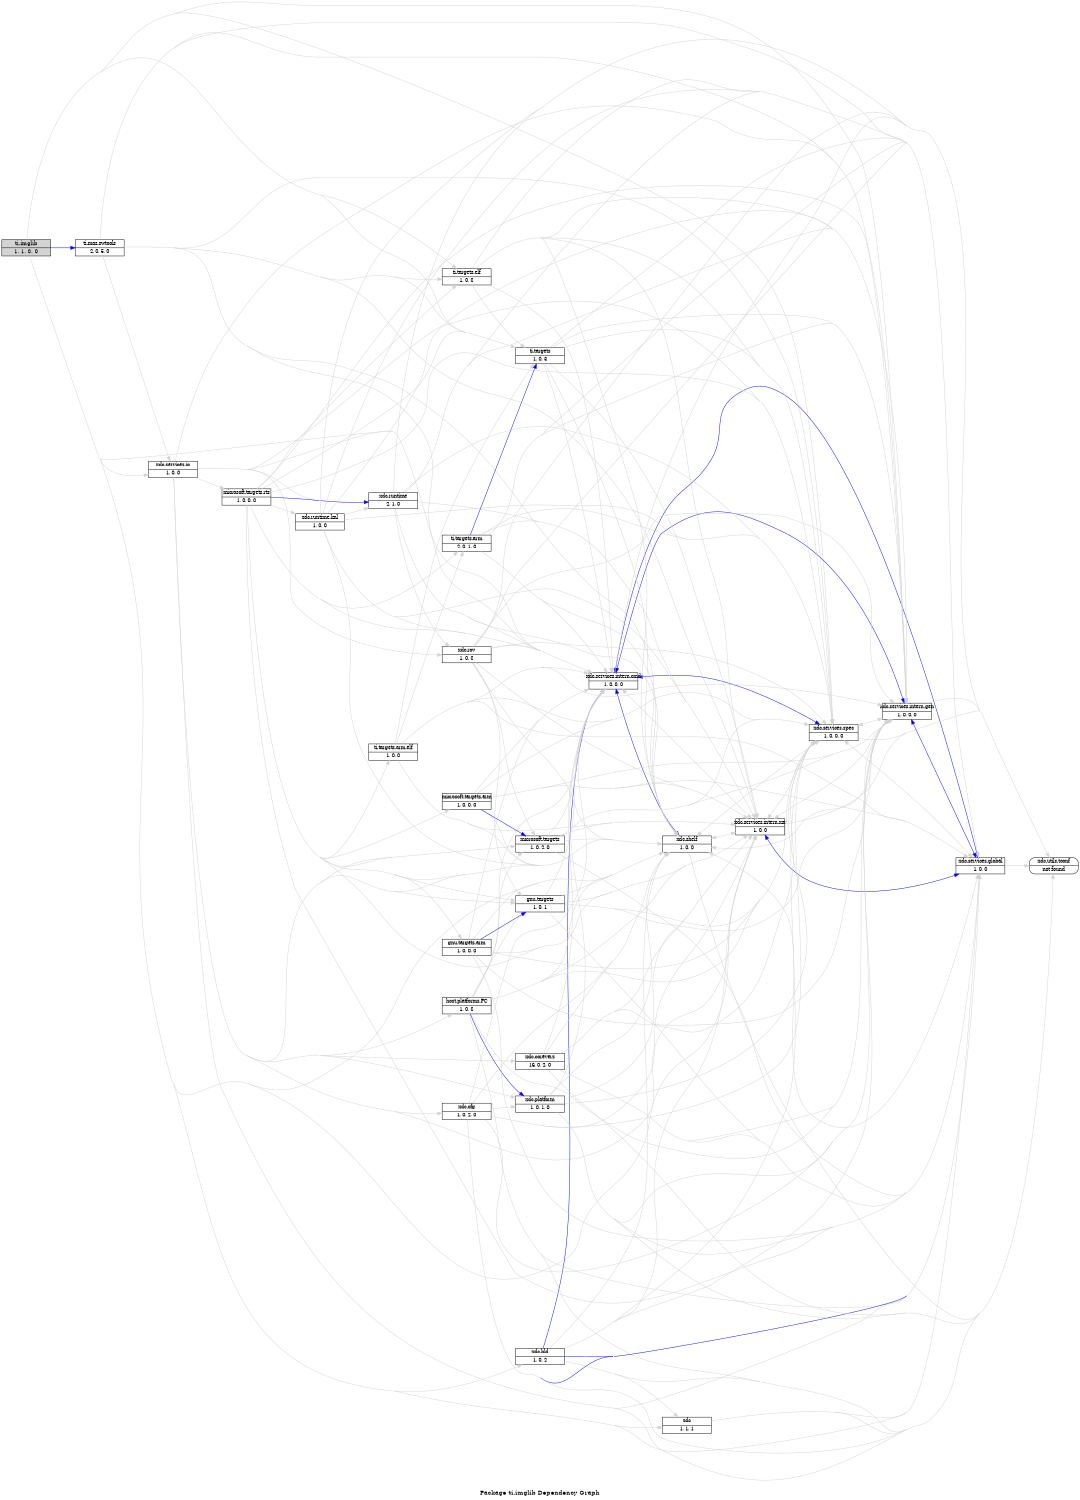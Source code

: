 digraph dependencies {
    label="\nPackage ti.imglib Dependency Graph";
    size="7.5,10";
    rankdir=LR;
    ranksep=".75";
    concentrate="true";
    node [fixedsize=true, width=1.5, style=filled, color=black];
    node [font=Helvetica, fontsize=12, fillcolor=lightgrey];
    ti_imglib [shape=record,label="ti.imglib|1, 1, 0, 0", URL="package.rel.xml"];
    node [fontsize=10, fillcolor=white];

    edge [style=solid, color=blue]
    ti_mas_swtools [shape=record,label="ti.mas.swtools|2, 0, 5, 0", URL="../C:\builds\IMGLIB\TI_PRODUCT_3_1_1_0\imglib\ti\mas\swtools\package/package.rel.svg"];
    ti_imglib -> ti_mas_swtools;

    edge [style=solid, color=lightgrey]
    xdc_services_intern_cmd [shape=record,label="xdc.services.intern.cmd|1, 0, 0, 0", URL="../C:\tools\gen\xdc\xdctools_3_20_05_76\packages\xdc\services\intern\cmd\package/package.rel.svg"];
    ti_imglib -> xdc_services_intern_cmd;
    xdc_shelf [shape=record,label="xdc.shelf|1, 0, 0", URL="../C:\tools\gen\xdc\xdctools_3_20_05_76\packages\xdc\shelf\package/package.rel.svg"];
    ti_imglib -> xdc_shelf;
    xdc_services_intern_xsr [shape=record,label="xdc.services.intern.xsr|1, 0, 0", URL="../C:\tools\gen\xdc\xdctools_3_20_05_76\packages\xdc\services\intern\xsr\package/package.rel.svg"];
    ti_imglib -> xdc_services_intern_xsr;
    ti_targets_elf [shape=record,label="ti.targets.elf|1, 0, 0", URL="../C:\tools\gen\xdc\xdctools_3_20_05_76\packages\ti\targets\elf\package/package.rel.svg"];
    ti_imglib -> ti_targets_elf;
    xdc_services_global [shape=record,label="xdc.services.global|1, 0, 0", URL="../C:\tools\gen\xdc\xdctools_3_20_05_76\packages\xdc\services\global\package/package.rel.svg"];
    ti_imglib -> xdc_services_global;
    xdc_services_intern_gen [shape=record,label="xdc.services.intern.gen|1, 0, 0, 0", URL="../C:\tools\gen\xdc\xdctools_3_20_05_76\packages\xdc\services\intern\gen\package/package.rel.svg"];
    ti_imglib -> xdc_services_intern_gen;
    xdc_services_io [shape=record,label="xdc.services.io|1, 0, 0", URL="../C:\tools\gen\xdc\xdctools_3_20_05_76\packages\xdc\services\io\package/package.rel.svg"];
    ti_imglib -> xdc_services_io;
    xdc_services_spec [shape=record,label="xdc.services.spec|1, 0, 0, 0", URL="../C:\tools\gen\xdc\xdctools_3_20_05_76\packages\xdc\services\spec\package/package.rel.svg"];
    ti_imglib -> xdc_services_spec;
    ti_targets [shape=record,label="ti.targets|1, 0, 3", URL="../C:\tools\gen\xdc\xdctools_3_20_05_76\packages\ti\targets\package/package.rel.svg"];
    ti_imglib -> ti_targets;
    xdc_bld [shape=record,label="xdc.bld|1, 0, 2", URL="../C:\tools\gen\xdc\xdctools_3_20_05_76\packages\xdc\bld\package/package.rel.svg"];
    ti_imglib -> xdc_bld;
    ti_imglib -> ti_mas_swtools;
    xdc [shape=record,label="xdc|1, 1, 1", URL="../C:\tools\gen\xdc\xdctools_3_20_05_76\packages\xdc\package/package.rel.svg"];
    ti_imglib -> xdc;

    edge [style=solid, color=blue]

    edge [style=solid, color=lightgrey]
    xdc -> xdc_services_global;
    xdc_utils_tconf [shape=record,label="xdc.utils.tconf|not found"style=rounded, ];
    xdc -> xdc_utils_tconf;

    edge [style=solid, color=blue]

    edge [style=solid, color=lightgrey]

    edge [style=solid, color=blue]
    xdc_bld -> xdc_services_global;
    xdc_bld -> xdc_services_intern_cmd;

    edge [style=solid, color=lightgrey]
    xdc_bld -> xdc_services_spec;
    xdc_bld -> xdc_utils_tconf;
    xdc_bld -> xdc_shelf;
    xdc_bld -> xdc_services_global;
    xdc_bld -> xdc_services_intern_cmd;
    xdc_bld -> xdc_services_intern_xsr;
    xdc_bld -> xdc;
    xdc_bld -> xdc_services_intern_gen;

    edge [style=solid, color=blue]

    edge [style=solid, color=lightgrey]
    ti_targets -> xdc_services_intern_cmd;
    ti_targets -> xdc_services_intern_xsr;
    ti_targets -> xdc_services_global;
    ti_targets -> xdc_services_intern_gen;
    ti_targets -> xdc_shelf;
    ti_targets -> xdc_services_spec;

    edge [style=solid, color=blue]
    xdc_services_spec -> xdc_shelf;

    edge [style=solid, color=lightgrey]
    xdc_services_spec -> xdc_utils_tconf;
    xdc_services_spec -> xdc_shelf;
    xdc_services_spec -> xdc_services_global;
    xdc_services_spec -> xdc_services_intern_cmd;
    xdc_services_spec -> xdc_services_intern_xsr;
    xdc_services_spec -> xdc_services_intern_gen;

    edge [style=solid, color=blue]

    edge [style=solid, color=lightgrey]
    xdc_services_io -> xdc_services_intern_cmd;
    host_platforms_PC [shape=record,label="host.platforms.PC|1, 0, 0", URL="../C:\tools\gen\xdc\xdctools_3_20_05_76\packages\host\platforms\PC\package/package.rel.svg"];
    xdc_services_io -> host_platforms_PC;
    xdc_services_io -> xdc_services_global;
    xdc_runtime [shape=record,label="xdc.runtime|2, 1, 0", URL="../C:\tools\gen\xdc\xdctools_3_20_05_76\packages\xdc\runtime\package/package.rel.svg"];
    xdc_services_io -> xdc_runtime;
    xdc_cfg [shape=record,label="xdc.cfg|1, 0, 2, 0", URL="../C:\tools\gen\xdc\xdctools_3_20_05_76\packages\xdc\cfg\package/package.rel.svg"];
    xdc_services_io -> xdc_cfg;
    xdc_services_io -> xdc_shelf;
    xdc_services_io -> xdc_utils_tconf;
    xdc_platform [shape=record,label="xdc.platform|1, 0, 1, 0", URL="../C:\tools\gen\xdc\xdctools_3_20_05_76\packages\xdc\platform\package/package.rel.svg"];
    xdc_services_io -> xdc_platform;
    xdc_services_io -> xdc_services_intern_gen;
    gnu_targets [shape=record,label="gnu.targets|1, 0, 1", URL="../C:\tools\gen\xdc\xdctools_3_20_05_76\packages\gnu\targets\package/package.rel.svg"];
    xdc_services_io -> gnu_targets;
    xdc_services_io -> xdc_services_spec;
    xdc_corevers [shape=record,label="xdc.corevers|16, 0, 2, 0", URL="../C:\tools\gen\xdc\xdctools_3_20_05_76\packages\xdc\corevers\package/package.rel.svg"];
    xdc_services_io -> xdc_corevers;
    xdc_services_io -> xdc_services_intern_xsr;
    xdc_rov [shape=record,label="xdc.rov|1, 0, 0", URL="../C:\tools\gen\xdc\xdctools_3_20_05_76\packages\xdc\rov\package/package.rel.svg"];
    xdc_services_io -> xdc_rov;
    microsoft_targets_rts [shape=record,label="microsoft.targets.rts|1, 0, 0, 0", URL="../C:\tools\gen\xdc\xdctools_3_20_05_76\packages\microsoft\targets\rts\package/package.rel.svg"];
    xdc_services_io -> microsoft_targets_rts;
    microsoft_targets [shape=record,label="microsoft.targets|1, 0, 2, 0", URL="../C:\tools\gen\xdc\xdctools_3_20_05_76\packages\microsoft\targets\package/package.rel.svg"];
    xdc_services_io -> microsoft_targets;

    edge [style=solid, color=blue]

    edge [style=solid, color=lightgrey]
    microsoft_targets -> xdc_services_intern_cmd;
    microsoft_targets -> xdc_services_intern_xsr;
    microsoft_targets -> xdc_services_global;
    microsoft_targets -> xdc_services_intern_gen;
    microsoft_targets -> xdc_shelf;
    microsoft_targets -> xdc_services_spec;

    edge [style=solid, color=blue]
    microsoft_targets_rts -> xdc_runtime;

    edge [style=solid, color=lightgrey]
    microsoft_targets_rts -> ti_targets_elf;
    microsoft_targets_rts -> xdc_services_intern_cmd;
    ti_targets_arm_elf [shape=record,label="ti.targets.arm.elf|1, 0, 0", URL="../C:\tools\gen\xdc\xdctools_3_20_05_76\packages\ti\targets\arm\elf\package/package.rel.svg"];
    microsoft_targets_rts -> ti_targets_arm_elf;
    xdc_runtime_knl [shape=record,label="xdc.runtime.knl|1, 0, 0", URL="../C:\tools\gen\xdc\xdctools_3_20_05_76\packages\xdc\runtime\knl\package/package.rel.svg"];
    microsoft_targets_rts -> xdc_runtime_knl;
    microsoft_targets_rts -> gnu_targets;
    microsoft_targets_rts -> xdc_services_global;
    microsoft_targets_rts -> xdc_services_intern_gen;
    gnu_targets_arm [shape=record,label="gnu.targets.arm|1, 0, 0, 0", URL="../C:\tools\gen\xdc\xdctools_3_20_05_76\packages\gnu\targets\arm\package/package.rel.svg"];
    microsoft_targets_rts -> gnu_targets_arm;
    microsoft_targets_arm [shape=record,label="microsoft.targets.arm|1, 0, 0, 0", URL="../C:\tools\gen\xdc\xdctools_3_20_05_76\packages\microsoft\targets\arm\package/package.rel.svg"];
    microsoft_targets_rts -> microsoft_targets_arm;
    microsoft_targets_rts -> xdc_runtime;
    microsoft_targets_rts -> xdc_services_intern_xsr;
    microsoft_targets_rts -> xdc_shelf;
    microsoft_targets_rts -> microsoft_targets;
    microsoft_targets_rts -> ti_targets;
    ti_targets_arm [shape=record,label="ti.targets.arm|2, 0, 1, 0", URL="../C:\tools\gen\xdc\xdctools_3_20_05_76\packages\ti\targets\arm\package/package.rel.svg"];
    microsoft_targets_rts -> ti_targets_arm;
    microsoft_targets_rts -> xdc_services_spec;

    edge [style=solid, color=blue]
    ti_targets_arm -> ti_targets;

    edge [style=solid, color=lightgrey]
    ti_targets_arm -> xdc_services_intern_cmd;
    ti_targets_arm -> xdc_services_intern_xsr;
    ti_targets_arm -> xdc_services_global;
    ti_targets_arm -> xdc_services_intern_gen;
    ti_targets_arm -> ti_targets;
    ti_targets_arm -> xdc_shelf;
    ti_targets_arm -> xdc_services_spec;

    edge [style=solid, color=blue]
    microsoft_targets_arm -> microsoft_targets;

    edge [style=solid, color=lightgrey]
    microsoft_targets_arm -> xdc_services_intern_cmd;
    microsoft_targets_arm -> xdc_services_intern_xsr;
    microsoft_targets_arm -> xdc_services_global;
    microsoft_targets_arm -> microsoft_targets;
    microsoft_targets_arm -> xdc_services_intern_gen;
    microsoft_targets_arm -> xdc_shelf;
    microsoft_targets_arm -> xdc_services_spec;

    edge [style=solid, color=blue]
    gnu_targets_arm -> gnu_targets;

    edge [style=solid, color=lightgrey]
    gnu_targets_arm -> xdc_services_intern_cmd;
    gnu_targets_arm -> xdc_services_intern_xsr;
    gnu_targets_arm -> xdc_services_global;
    gnu_targets_arm -> xdc_services_intern_gen;
    gnu_targets_arm -> gnu_targets;
    gnu_targets_arm -> xdc_shelf;
    gnu_targets_arm -> xdc_services_spec;

    edge [style=solid, color=blue]

    edge [style=solid, color=lightgrey]
    xdc_runtime_knl -> xdc_services_spec;
    xdc_runtime_knl -> xdc_runtime;
    xdc_runtime_knl -> xdc_utils_tconf;
    xdc_runtime_knl -> xdc_shelf;
    xdc_runtime_knl -> xdc_services_global;
    xdc_runtime_knl -> xdc_services_intern_cmd;
    xdc_runtime_knl -> xdc_services_intern_xsr;
    xdc_runtime_knl -> xdc_services_intern_gen;

    edge [style=solid, color=blue]

    edge [style=solid, color=lightgrey]
    ti_targets_arm_elf -> xdc_services_intern_cmd;
    ti_targets_arm_elf -> xdc_services_intern_xsr;
    ti_targets_arm_elf -> xdc_services_global;
    ti_targets_arm_elf -> xdc_services_intern_gen;
    ti_targets_arm_elf -> ti_targets;
    ti_targets_arm_elf -> xdc_shelf;
    ti_targets_arm_elf -> ti_targets_arm;
    ti_targets_arm_elf -> xdc_services_spec;

    edge [style=solid, color=blue]

    edge [style=solid, color=lightgrey]
    xdc_rov -> xdc_services_spec;
    xdc_rov -> xdc_utils_tconf;
    xdc_rov -> microsoft_targets;
    xdc_rov -> xdc_shelf;
    xdc_rov -> xdc_services_global;
    xdc_rov -> xdc_services_intern_cmd;
    xdc_rov -> xdc_services_intern_xsr;
    xdc_rov -> gnu_targets;
    xdc_rov -> xdc_services_intern_gen;

    edge [style=solid, color=blue]

    edge [style=solid, color=lightgrey]
    xdc_corevers -> xdc_services_spec;
    xdc_corevers -> xdc_utils_tconf;
    xdc_corevers -> xdc_shelf;
    xdc_corevers -> xdc_services_global;
    xdc_corevers -> xdc_services_intern_cmd;
    xdc_corevers -> xdc_services_intern_xsr;
    xdc_corevers -> xdc_services_intern_gen;

    edge [style=solid, color=blue]

    edge [style=solid, color=lightgrey]
    gnu_targets -> xdc_services_intern_cmd;
    gnu_targets -> xdc_services_intern_xsr;
    gnu_targets -> xdc_services_global;
    gnu_targets -> xdc_services_intern_gen;
    gnu_targets -> xdc_shelf;
    gnu_targets -> xdc_services_spec;

    edge [style=solid, color=blue]

    edge [style=solid, color=lightgrey]
    xdc_platform -> xdc_services_spec;
    xdc_platform -> xdc_utils_tconf;
    xdc_platform -> xdc_shelf;
    xdc_platform -> xdc_services_global;
    xdc_platform -> xdc_services_intern_cmd;
    xdc_platform -> xdc_services_intern_xsr;
    xdc_platform -> xdc_services_intern_gen;

    edge [style=solid, color=blue]
    xdc_cfg -> xdc_services_global;

    edge [style=solid, color=lightgrey]
    xdc_cfg -> xdc_services_spec;
    xdc_cfg -> xdc_utils_tconf;
    xdc_cfg -> xdc_shelf;
    xdc_cfg -> xdc_services_global;
    xdc_cfg -> xdc_services_intern_cmd;
    xdc_cfg -> xdc_services_intern_xsr;
    xdc_cfg -> xdc_services_intern_gen;
    xdc_cfg -> xdc_platform;

    edge [style=solid, color=blue]

    edge [style=solid, color=lightgrey]
    xdc_runtime -> xdc_services_spec;
    xdc_runtime -> xdc_utils_tconf;
    xdc_runtime -> xdc_shelf;
    xdc_runtime -> xdc_services_global;
    xdc_runtime -> xdc_services_intern_cmd;
    xdc_runtime -> xdc_services_intern_xsr;
    xdc_runtime -> xdc_rov;
    xdc_runtime -> xdc_services_intern_gen;

    edge [style=solid, color=blue]
    host_platforms_PC -> xdc_platform;

    edge [style=solid, color=lightgrey]
    host_platforms_PC -> xdc_services_spec;
    host_platforms_PC -> xdc_utils_tconf;
    host_platforms_PC -> microsoft_targets;
    host_platforms_PC -> xdc_shelf;
    host_platforms_PC -> xdc_services_global;
    host_platforms_PC -> xdc_services_intern_cmd;
    host_platforms_PC -> xdc_services_intern_xsr;
    host_platforms_PC -> gnu_targets;
    host_platforms_PC -> xdc_platform;
    host_platforms_PC -> xdc_services_intern_gen;

    edge [style=solid, color=blue]
    xdc_services_intern_gen -> xdc_shelf;
    xdc_services_intern_gen -> xdc_services_spec;
    xdc_services_intern_gen -> xdc_services_global;
    xdc_services_intern_gen -> xdc_services_intern_xsr;

    edge [style=solid, color=lightgrey]
    xdc_services_intern_gen -> xdc_services_spec;
    xdc_services_intern_gen -> xdc_utils_tconf;
    xdc_services_intern_gen -> xdc_shelf;
    xdc_services_intern_gen -> xdc_services_global;
    xdc_services_intern_gen -> xdc_services_intern_cmd;
    xdc_services_intern_gen -> xdc_services_intern_xsr;

    edge [style=solid, color=blue]

    edge [style=solid, color=lightgrey]
    xdc_services_global -> xdc_services_spec;
    xdc_services_global -> xdc_utils_tconf;
    xdc_services_global -> xdc_shelf;
    xdc_services_global -> xdc_services_intern_cmd;
    xdc_services_global -> xdc_services_intern_xsr;
    xdc_services_global -> xdc_services_intern_gen;

    edge [style=solid, color=blue]

    edge [style=solid, color=lightgrey]
    ti_targets_elf -> xdc_services_intern_cmd;
    ti_targets_elf -> xdc_services_intern_xsr;
    ti_targets_elf -> xdc_services_global;
    ti_targets_elf -> xdc_services_intern_gen;
    ti_targets_elf -> ti_targets;
    ti_targets_elf -> xdc_shelf;
    ti_targets_elf -> xdc_services_spec;

    edge [style=solid, color=blue]
    xdc_services_intern_xsr -> xdc_services_global;

    edge [style=solid, color=lightgrey]
    xdc_services_intern_xsr -> xdc_services_spec;
    xdc_services_intern_xsr -> xdc_utils_tconf;
    xdc_services_intern_xsr -> xdc_shelf;
    xdc_services_intern_xsr -> xdc_services_global;
    xdc_services_intern_xsr -> xdc_services_intern_cmd;
    xdc_services_intern_xsr -> xdc_services_intern_gen;

    edge [style=solid, color=blue]

    edge [style=solid, color=lightgrey]
    xdc_shelf -> xdc_services_spec;
    xdc_shelf -> xdc_utils_tconf;
    xdc_shelf -> xdc_services_global;
    xdc_shelf -> xdc_services_intern_cmd;
    xdc_shelf -> xdc_services_intern_xsr;
    xdc_shelf -> xdc_services_intern_gen;

    edge [style=solid, color=blue]
    xdc_services_intern_cmd -> xdc_shelf;
    xdc_services_intern_cmd -> xdc_services_spec;
    xdc_services_intern_cmd -> xdc_services_global;
    xdc_services_intern_cmd -> xdc_services_intern_gen;

    edge [style=solid, color=lightgrey]
    xdc_services_intern_cmd -> xdc_services_spec;
    xdc_services_intern_cmd -> xdc_utils_tconf;
    xdc_services_intern_cmd -> xdc_shelf;
    xdc_services_intern_cmd -> xdc_services_global;
    xdc_services_intern_cmd -> xdc_services_intern_xsr;
    xdc_services_intern_cmd -> xdc_services_intern_gen;

    edge [style=solid, color=blue]

    edge [style=solid, color=lightgrey]
    ti_mas_swtools -> xdc_services_intern_cmd;
    ti_mas_swtools -> xdc_shelf;
    ti_mas_swtools -> xdc_services_intern_xsr;
    ti_mas_swtools -> xdc_services_global;
    ti_mas_swtools -> ti_targets_elf;
    ti_mas_swtools -> xdc_services_intern_gen;
    ti_mas_swtools -> xdc_services_io;
    ti_mas_swtools -> xdc_services_spec;
    ti_mas_swtools -> ti_targets;
}
